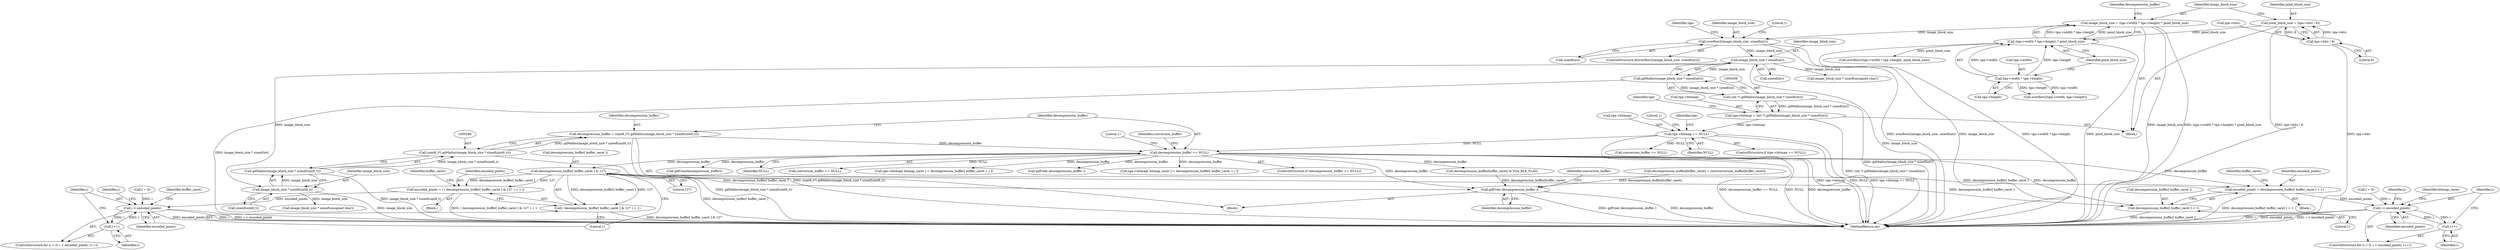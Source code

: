 digraph "0_libgd_3c2b605d72e8b080dace1d98a6e50b46c1d12186@array" {
"1000375" [label="(Call,decompression_buffer[ buffer_caret ] & 127)"];
"1000293" [label="(Call,decompression_buffer == NULL)"];
"1000283" [label="(Call,decompression_buffer = (uint8_t*) gdMalloc(image_block_size * sizeof(uint8_t)))"];
"1000285" [label="(Call,(uint8_t*) gdMalloc(image_block_size * sizeof(uint8_t)))"];
"1000287" [label="(Call,gdMalloc(image_block_size * sizeof(uint8_t)))"];
"1000288" [label="(Call,image_block_size * sizeof(uint8_t))"];
"1000210" [label="(Call,image_block_size * sizeof(int))"];
"1000180" [label="(Call,overflow2(image_block_size, sizeof(int)))"];
"1000117" [label="(Call,image_block_size = (tga->width * tga->height) * pixel_block_size)"];
"1000119" [label="(Call,(tga->width * tga->height) * pixel_block_size)"];
"1000120" [label="(Call,tga->width * tga->height)"];
"1000109" [label="(Call,pixel_block_size = (tga->bits / 8))"];
"1000111" [label="(Call,tga->bits / 8)"];
"1000215" [label="(Call,tga->bitmap == NULL)"];
"1000203" [label="(Call,tga->bitmap = (int *) gdMalloc(image_block_size * sizeof(int)))"];
"1000207" [label="(Call,(int *) gdMalloc(image_block_size * sizeof(int)))"];
"1000209" [label="(Call,gdMalloc(image_block_size * sizeof(int)))"];
"1000372" [label="(Call,encoded_pixels = ( ( decompression_buffer[ buffer_caret ] & 127 ) + 1 ))"];
"1000387" [label="(Call,i < encoded_pixels)"];
"1000390" [label="(Call,i++)"];
"1000374" [label="(Call,( decompression_buffer[ buffer_caret ] & 127 ) + 1)"];
"1000422" [label="(Call,encoded_pixels = decompression_buffer[ buffer_caret ] + 1)"];
"1000435" [label="(Call,i < encoded_pixels)"];
"1000438" [label="(Call,i++)"];
"1000424" [label="(Call,decompression_buffer[ buffer_caret ] + 1)"];
"1000468" [label="(Call,gdFree( decompression_buffer ))"];
"1000180" [label="(Call,overflow2(image_block_size, sizeof(int)))"];
"1000468" [label="(Call,gdFree( decompression_buffer ))"];
"1000422" [label="(Call,encoded_pixels = decompression_buffer[ buffer_caret ] + 1)"];
"1000192" [label="(Identifier,tga)"];
"1000216" [label="(Call,tga->bitmap)"];
"1000239" [label="(Call,conversion_buffer == NULL)"];
"1000111" [label="(Call,tga->bits / 8)"];
"1000471" [label="(Identifier,conversion_buffer)"];
"1000331" [label="(Call,gdFree(decompression_buffer))"];
"1000439" [label="(Identifier,i)"];
"1000112" [label="(Call,tga->bits)"];
"1000212" [label="(Call,sizeof(int))"];
"1000217" [label="(Identifier,tga)"];
"1000166" [label="(Call,overflow2(tga->width * tga->height, pixel_block_size))"];
"1000181" [label="(Identifier,image_block_size)"];
"1000121" [label="(Call,tga->width)"];
"1000182" [label="(Call,sizeof(int))"];
"1000210" [label="(Call,image_block_size * sizeof(int))"];
"1000424" [label="(Call,decompression_buffer[ buffer_caret ] + 1)"];
"1000391" [label="(Identifier,i)"];
"1000344" [label="(Call,decompression_buffer[buffer_caret] = (int)conversion_buffer[buffer_caret])"];
"1000118" [label="(Identifier,image_block_size)"];
"1000375" [label="(Call,decompression_buffer[ buffer_caret ] & 127)"];
"1000203" [label="(Call,tga->bitmap = (int *) gdMalloc(image_block_size * sizeof(int)))"];
"1000284" [label="(Identifier,decompression_buffer)"];
"1000219" [label="(Identifier,NULL)"];
"1000469" [label="(Identifier,decompression_buffer)"];
"1000209" [label="(Call,gdMalloc(image_block_size * sizeof(int)))"];
"1000222" [label="(Literal,1)"];
"1000475" [label="(MethodReturn,int)"];
"1000376" [label="(Call,decompression_buffer[ buffer_caret ])"];
"1000431" [label="(ControlStructure,for (i = 0; i < encoded_pixels; i++))"];
"1000305" [label="(Call,image_block_size * sizeof(unsigned char))"];
"1000207" [label="(Call,(int *) gdMalloc(image_block_size * sizeof(int)))"];
"1000214" [label="(ControlStructure,if (tga->bitmap == NULL))"];
"1000204" [label="(Call,tga->bitmap)"];
"1000285" [label="(Call,(uint8_t*) gdMalloc(image_block_size * sizeof(uint8_t)))"];
"1000295" [label="(Identifier,NULL)"];
"1000234" [label="(Call,image_block_size * sizeof(unsigned char))"];
"1000430" [label="(Identifier,buffer_caret)"];
"1000432" [label="(Call,i = 0)"];
"1000365" [label="(Call,decompression_buffer[buffer_caret] & TGA_RLE_FLAG)"];
"1000438" [label="(Call,i++)"];
"1000154" [label="(Call,overflow2(tga->width, tga->height))"];
"1000373" [label="(Identifier,encoded_pixels)"];
"1000117" [label="(Call,image_block_size = (tga->width * tga->height) * pixel_block_size)"];
"1000283" [label="(Call,decompression_buffer = (uint8_t*) gdMalloc(image_block_size * sizeof(uint8_t)))"];
"1000119" [label="(Call,(tga->width * tga->height) * pixel_block_size)"];
"1000110" [label="(Identifier,pixel_block_size)"];
"1000443" [label="(Identifier,j)"];
"1000387" [label="(Call,i < encoded_pixels)"];
"1000395" [label="(Identifier,j)"];
"1000374" [label="(Call,( decompression_buffer[ buffer_caret ] & 127 ) + 1)"];
"1000421" [label="(Block,)"];
"1000383" [label="(ControlStructure,for (i = 0; i < encoded_pixels; i++))"];
"1000310" [label="(Call,conversion_buffer == NULL)"];
"1000382" [label="(Identifier,buffer_caret)"];
"1000107" [label="(Block,)"];
"1000287" [label="(Call,gdMalloc(image_block_size * sizeof(uint8_t)))"];
"1000211" [label="(Identifier,image_block_size)"];
"1000425" [label="(Call,decompression_buffer[ buffer_caret ])"];
"1000371" [label="(Block,)"];
"1000187" [label="(Literal,1)"];
"1000225" [label="(Identifier,tga)"];
"1000437" [label="(Identifier,encoded_pixels)"];
"1000360" [label="(Identifier,bitmap_caret)"];
"1000127" [label="(Identifier,pixel_block_size)"];
"1000390" [label="(Call,i++)"];
"1000289" [label="(Identifier,image_block_size)"];
"1000380" [label="(Literal,1)"];
"1000454" [label="(Call,tga->bitmap[ bitmap_caret ] = decompression_buffer[ buffer_caret + j ])"];
"1000299" [label="(Literal,1)"];
"1000109" [label="(Call,pixel_block_size = (tga->bits / 8))"];
"1000428" [label="(Literal,1)"];
"1000124" [label="(Call,tga->height)"];
"1000372" [label="(Call,encoded_pixels = ( ( decompression_buffer[ buffer_caret ] & 127 ) + 1 ))"];
"1000384" [label="(Call,i = 0)"];
"1000294" [label="(Identifier,decompression_buffer)"];
"1000316" [label="(Call,gdFree( decompression_buffer ))"];
"1000115" [label="(Literal,8)"];
"1000227" [label="(Block,)"];
"1000436" [label="(Identifier,i)"];
"1000301" [label="(Identifier,conversion_buffer)"];
"1000406" [label="(Call,tga->bitmap[ bitmap_caret ] = decompression_buffer[ buffer_caret + j ])"];
"1000290" [label="(Call,sizeof(uint8_t))"];
"1000423" [label="(Identifier,encoded_pixels)"];
"1000292" [label="(ControlStructure,if (decompression_buffer == NULL))"];
"1000120" [label="(Call,tga->width * tga->height)"];
"1000288" [label="(Call,image_block_size * sizeof(uint8_t))"];
"1000388" [label="(Identifier,i)"];
"1000130" [label="(Identifier,decompression_buffer)"];
"1000389" [label="(Identifier,encoded_pixels)"];
"1000435" [label="(Call,i < encoded_pixels)"];
"1000179" [label="(ControlStructure,if(overflow2(image_block_size, sizeof(int))))"];
"1000379" [label="(Literal,127)"];
"1000418" [label="(Identifier,buffer_caret)"];
"1000293" [label="(Call,decompression_buffer == NULL)"];
"1000215" [label="(Call,tga->bitmap == NULL)"];
"1000375" -> "1000374"  [label="AST: "];
"1000375" -> "1000379"  [label="CFG: "];
"1000376" -> "1000375"  [label="AST: "];
"1000379" -> "1000375"  [label="AST: "];
"1000380" -> "1000375"  [label="CFG: "];
"1000375" -> "1000475"  [label="DDG: decompression_buffer[ buffer_caret ]"];
"1000375" -> "1000372"  [label="DDG: decompression_buffer[ buffer_caret ]"];
"1000375" -> "1000372"  [label="DDG: 127"];
"1000375" -> "1000374"  [label="DDG: decompression_buffer[ buffer_caret ]"];
"1000375" -> "1000374"  [label="DDG: 127"];
"1000293" -> "1000375"  [label="DDG: decompression_buffer"];
"1000375" -> "1000422"  [label="DDG: decompression_buffer[ buffer_caret ]"];
"1000375" -> "1000424"  [label="DDG: decompression_buffer[ buffer_caret ]"];
"1000375" -> "1000468"  [label="DDG: decompression_buffer[ buffer_caret ]"];
"1000293" -> "1000292"  [label="AST: "];
"1000293" -> "1000295"  [label="CFG: "];
"1000294" -> "1000293"  [label="AST: "];
"1000295" -> "1000293"  [label="AST: "];
"1000299" -> "1000293"  [label="CFG: "];
"1000301" -> "1000293"  [label="CFG: "];
"1000293" -> "1000475"  [label="DDG: decompression_buffer"];
"1000293" -> "1000475"  [label="DDG: decompression_buffer == NULL"];
"1000293" -> "1000475"  [label="DDG: NULL"];
"1000283" -> "1000293"  [label="DDG: decompression_buffer"];
"1000215" -> "1000293"  [label="DDG: NULL"];
"1000293" -> "1000310"  [label="DDG: NULL"];
"1000293" -> "1000316"  [label="DDG: decompression_buffer"];
"1000293" -> "1000331"  [label="DDG: decompression_buffer"];
"1000293" -> "1000365"  [label="DDG: decompression_buffer"];
"1000293" -> "1000406"  [label="DDG: decompression_buffer"];
"1000293" -> "1000422"  [label="DDG: decompression_buffer"];
"1000293" -> "1000424"  [label="DDG: decompression_buffer"];
"1000293" -> "1000454"  [label="DDG: decompression_buffer"];
"1000293" -> "1000468"  [label="DDG: decompression_buffer"];
"1000283" -> "1000227"  [label="AST: "];
"1000283" -> "1000285"  [label="CFG: "];
"1000284" -> "1000283"  [label="AST: "];
"1000285" -> "1000283"  [label="AST: "];
"1000294" -> "1000283"  [label="CFG: "];
"1000283" -> "1000475"  [label="DDG: (uint8_t*) gdMalloc(image_block_size * sizeof(uint8_t))"];
"1000285" -> "1000283"  [label="DDG: gdMalloc(image_block_size * sizeof(uint8_t))"];
"1000285" -> "1000287"  [label="CFG: "];
"1000286" -> "1000285"  [label="AST: "];
"1000287" -> "1000285"  [label="AST: "];
"1000285" -> "1000475"  [label="DDG: gdMalloc(image_block_size * sizeof(uint8_t))"];
"1000287" -> "1000285"  [label="DDG: image_block_size * sizeof(uint8_t)"];
"1000287" -> "1000288"  [label="CFG: "];
"1000288" -> "1000287"  [label="AST: "];
"1000287" -> "1000475"  [label="DDG: image_block_size * sizeof(uint8_t)"];
"1000288" -> "1000287"  [label="DDG: image_block_size"];
"1000288" -> "1000290"  [label="CFG: "];
"1000289" -> "1000288"  [label="AST: "];
"1000290" -> "1000288"  [label="AST: "];
"1000288" -> "1000475"  [label="DDG: image_block_size"];
"1000210" -> "1000288"  [label="DDG: image_block_size"];
"1000288" -> "1000305"  [label="DDG: image_block_size"];
"1000210" -> "1000209"  [label="AST: "];
"1000210" -> "1000212"  [label="CFG: "];
"1000211" -> "1000210"  [label="AST: "];
"1000212" -> "1000210"  [label="AST: "];
"1000209" -> "1000210"  [label="CFG: "];
"1000210" -> "1000475"  [label="DDG: image_block_size"];
"1000210" -> "1000209"  [label="DDG: image_block_size"];
"1000180" -> "1000210"  [label="DDG: image_block_size"];
"1000210" -> "1000234"  [label="DDG: image_block_size"];
"1000180" -> "1000179"  [label="AST: "];
"1000180" -> "1000182"  [label="CFG: "];
"1000181" -> "1000180"  [label="AST: "];
"1000182" -> "1000180"  [label="AST: "];
"1000187" -> "1000180"  [label="CFG: "];
"1000192" -> "1000180"  [label="CFG: "];
"1000180" -> "1000475"  [label="DDG: image_block_size"];
"1000180" -> "1000475"  [label="DDG: overflow2(image_block_size, sizeof(int))"];
"1000117" -> "1000180"  [label="DDG: image_block_size"];
"1000117" -> "1000107"  [label="AST: "];
"1000117" -> "1000119"  [label="CFG: "];
"1000118" -> "1000117"  [label="AST: "];
"1000119" -> "1000117"  [label="AST: "];
"1000130" -> "1000117"  [label="CFG: "];
"1000117" -> "1000475"  [label="DDG: image_block_size"];
"1000117" -> "1000475"  [label="DDG: (tga->width * tga->height) * pixel_block_size"];
"1000119" -> "1000117"  [label="DDG: tga->width * tga->height"];
"1000119" -> "1000117"  [label="DDG: pixel_block_size"];
"1000119" -> "1000127"  [label="CFG: "];
"1000120" -> "1000119"  [label="AST: "];
"1000127" -> "1000119"  [label="AST: "];
"1000119" -> "1000475"  [label="DDG: pixel_block_size"];
"1000119" -> "1000475"  [label="DDG: tga->width * tga->height"];
"1000120" -> "1000119"  [label="DDG: tga->width"];
"1000120" -> "1000119"  [label="DDG: tga->height"];
"1000109" -> "1000119"  [label="DDG: pixel_block_size"];
"1000119" -> "1000166"  [label="DDG: pixel_block_size"];
"1000120" -> "1000124"  [label="CFG: "];
"1000121" -> "1000120"  [label="AST: "];
"1000124" -> "1000120"  [label="AST: "];
"1000127" -> "1000120"  [label="CFG: "];
"1000120" -> "1000154"  [label="DDG: tga->width"];
"1000120" -> "1000154"  [label="DDG: tga->height"];
"1000109" -> "1000107"  [label="AST: "];
"1000109" -> "1000111"  [label="CFG: "];
"1000110" -> "1000109"  [label="AST: "];
"1000111" -> "1000109"  [label="AST: "];
"1000118" -> "1000109"  [label="CFG: "];
"1000109" -> "1000475"  [label="DDG: tga->bits / 8"];
"1000111" -> "1000109"  [label="DDG: tga->bits"];
"1000111" -> "1000109"  [label="DDG: 8"];
"1000111" -> "1000115"  [label="CFG: "];
"1000112" -> "1000111"  [label="AST: "];
"1000115" -> "1000111"  [label="AST: "];
"1000111" -> "1000475"  [label="DDG: tga->bits"];
"1000215" -> "1000214"  [label="AST: "];
"1000215" -> "1000219"  [label="CFG: "];
"1000216" -> "1000215"  [label="AST: "];
"1000219" -> "1000215"  [label="AST: "];
"1000222" -> "1000215"  [label="CFG: "];
"1000225" -> "1000215"  [label="CFG: "];
"1000215" -> "1000475"  [label="DDG: tga->bitmap"];
"1000215" -> "1000475"  [label="DDG: NULL"];
"1000215" -> "1000475"  [label="DDG: tga->bitmap == NULL"];
"1000203" -> "1000215"  [label="DDG: tga->bitmap"];
"1000215" -> "1000239"  [label="DDG: NULL"];
"1000203" -> "1000107"  [label="AST: "];
"1000203" -> "1000207"  [label="CFG: "];
"1000204" -> "1000203"  [label="AST: "];
"1000207" -> "1000203"  [label="AST: "];
"1000217" -> "1000203"  [label="CFG: "];
"1000203" -> "1000475"  [label="DDG: (int *) gdMalloc(image_block_size * sizeof(int))"];
"1000207" -> "1000203"  [label="DDG: gdMalloc(image_block_size * sizeof(int))"];
"1000207" -> "1000209"  [label="CFG: "];
"1000208" -> "1000207"  [label="AST: "];
"1000209" -> "1000207"  [label="AST: "];
"1000207" -> "1000475"  [label="DDG: gdMalloc(image_block_size * sizeof(int))"];
"1000209" -> "1000207"  [label="DDG: image_block_size * sizeof(int)"];
"1000209" -> "1000475"  [label="DDG: image_block_size * sizeof(int)"];
"1000372" -> "1000371"  [label="AST: "];
"1000372" -> "1000374"  [label="CFG: "];
"1000373" -> "1000372"  [label="AST: "];
"1000374" -> "1000372"  [label="AST: "];
"1000382" -> "1000372"  [label="CFG: "];
"1000372" -> "1000475"  [label="DDG: ( decompression_buffer[ buffer_caret ] & 127 ) + 1"];
"1000372" -> "1000387"  [label="DDG: encoded_pixels"];
"1000387" -> "1000383"  [label="AST: "];
"1000387" -> "1000389"  [label="CFG: "];
"1000388" -> "1000387"  [label="AST: "];
"1000389" -> "1000387"  [label="AST: "];
"1000395" -> "1000387"  [label="CFG: "];
"1000418" -> "1000387"  [label="CFG: "];
"1000387" -> "1000475"  [label="DDG: encoded_pixels"];
"1000387" -> "1000475"  [label="DDG: i"];
"1000387" -> "1000475"  [label="DDG: i < encoded_pixels"];
"1000390" -> "1000387"  [label="DDG: i"];
"1000384" -> "1000387"  [label="DDG: i"];
"1000387" -> "1000390"  [label="DDG: i"];
"1000390" -> "1000383"  [label="AST: "];
"1000390" -> "1000391"  [label="CFG: "];
"1000391" -> "1000390"  [label="AST: "];
"1000388" -> "1000390"  [label="CFG: "];
"1000374" -> "1000380"  [label="CFG: "];
"1000380" -> "1000374"  [label="AST: "];
"1000374" -> "1000475"  [label="DDG: decompression_buffer[ buffer_caret ] & 127"];
"1000422" -> "1000421"  [label="AST: "];
"1000422" -> "1000424"  [label="CFG: "];
"1000423" -> "1000422"  [label="AST: "];
"1000424" -> "1000422"  [label="AST: "];
"1000430" -> "1000422"  [label="CFG: "];
"1000422" -> "1000475"  [label="DDG: decompression_buffer[ buffer_caret ] + 1"];
"1000422" -> "1000435"  [label="DDG: encoded_pixels"];
"1000435" -> "1000431"  [label="AST: "];
"1000435" -> "1000437"  [label="CFG: "];
"1000436" -> "1000435"  [label="AST: "];
"1000437" -> "1000435"  [label="AST: "];
"1000360" -> "1000435"  [label="CFG: "];
"1000443" -> "1000435"  [label="CFG: "];
"1000435" -> "1000475"  [label="DDG: i"];
"1000435" -> "1000475"  [label="DDG: encoded_pixels"];
"1000435" -> "1000475"  [label="DDG: i < encoded_pixels"];
"1000432" -> "1000435"  [label="DDG: i"];
"1000438" -> "1000435"  [label="DDG: i"];
"1000435" -> "1000438"  [label="DDG: i"];
"1000438" -> "1000431"  [label="AST: "];
"1000438" -> "1000439"  [label="CFG: "];
"1000439" -> "1000438"  [label="AST: "];
"1000436" -> "1000438"  [label="CFG: "];
"1000424" -> "1000428"  [label="CFG: "];
"1000425" -> "1000424"  [label="AST: "];
"1000428" -> "1000424"  [label="AST: "];
"1000424" -> "1000475"  [label="DDG: decompression_buffer[ buffer_caret ]"];
"1000468" -> "1000227"  [label="AST: "];
"1000468" -> "1000469"  [label="CFG: "];
"1000469" -> "1000468"  [label="AST: "];
"1000471" -> "1000468"  [label="CFG: "];
"1000468" -> "1000475"  [label="DDG: gdFree( decompression_buffer )"];
"1000468" -> "1000475"  [label="DDG: decompression_buffer"];
"1000365" -> "1000468"  [label="DDG: decompression_buffer[buffer_caret]"];
"1000344" -> "1000468"  [label="DDG: decompression_buffer[buffer_caret]"];
}
